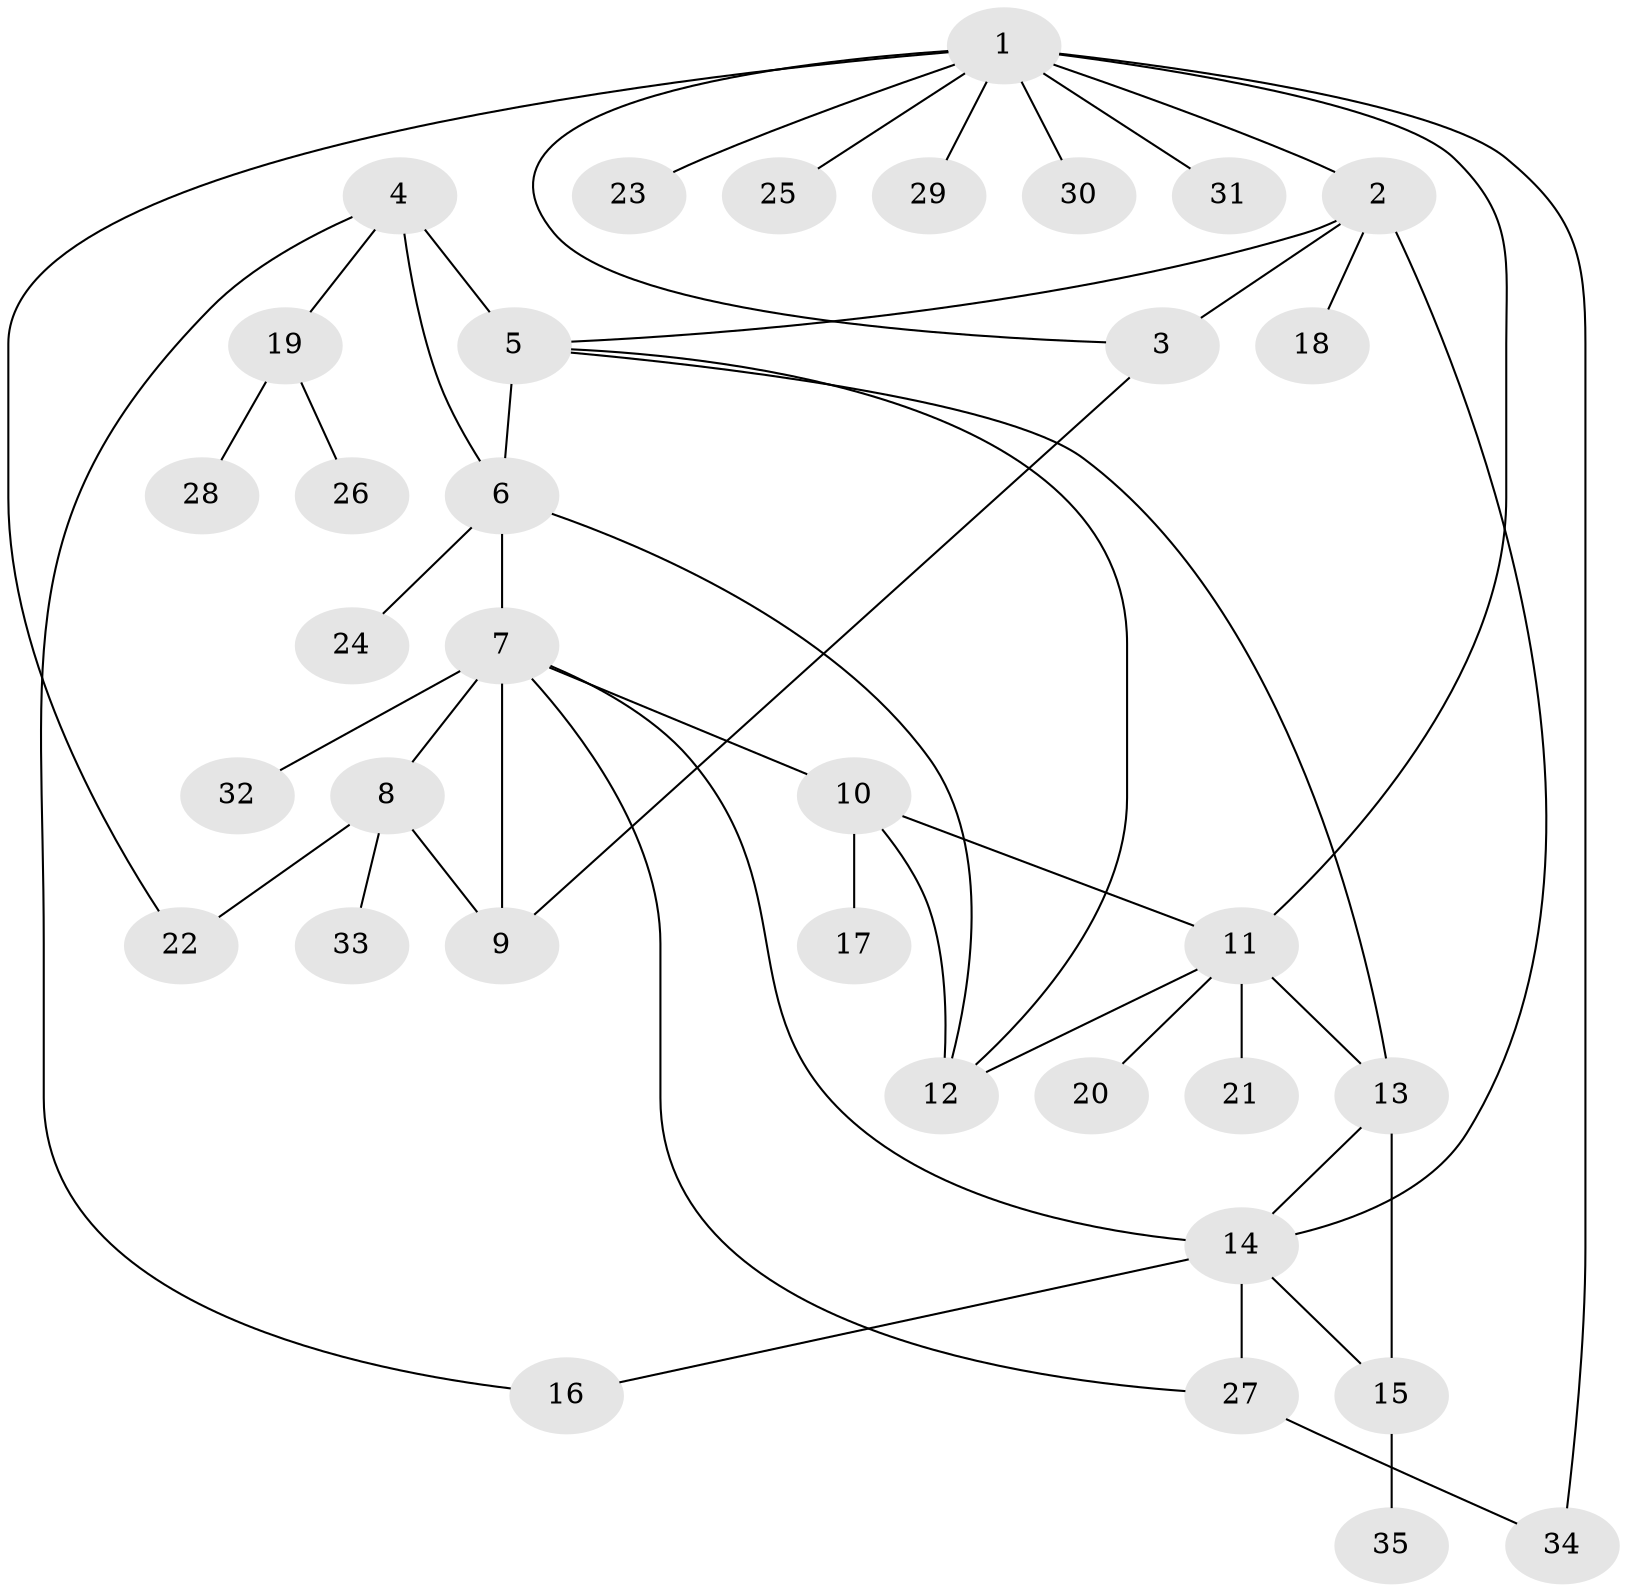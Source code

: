 // original degree distribution, {11: 0.029850746268656716, 8: 0.029850746268656716, 3: 0.08955223880597014, 4: 0.04477611940298507, 9: 0.029850746268656716, 6: 0.029850746268656716, 5: 0.029850746268656716, 1: 0.5970149253731343, 2: 0.11940298507462686}
// Generated by graph-tools (version 1.1) at 2025/37/03/09/25 02:37:41]
// undirected, 35 vertices, 50 edges
graph export_dot {
graph [start="1"]
  node [color=gray90,style=filled];
  1;
  2;
  3;
  4;
  5;
  6;
  7;
  8;
  9;
  10;
  11;
  12;
  13;
  14;
  15;
  16;
  17;
  18;
  19;
  20;
  21;
  22;
  23;
  24;
  25;
  26;
  27;
  28;
  29;
  30;
  31;
  32;
  33;
  34;
  35;
  1 -- 2 [weight=1.0];
  1 -- 3 [weight=1.0];
  1 -- 11 [weight=1.0];
  1 -- 22 [weight=1.0];
  1 -- 23 [weight=1.0];
  1 -- 25 [weight=1.0];
  1 -- 29 [weight=1.0];
  1 -- 30 [weight=1.0];
  1 -- 31 [weight=1.0];
  1 -- 34 [weight=1.0];
  2 -- 3 [weight=3.0];
  2 -- 5 [weight=1.0];
  2 -- 14 [weight=1.0];
  2 -- 18 [weight=1.0];
  3 -- 9 [weight=1.0];
  4 -- 5 [weight=4.0];
  4 -- 6 [weight=1.0];
  4 -- 16 [weight=1.0];
  4 -- 19 [weight=1.0];
  5 -- 6 [weight=1.0];
  5 -- 12 [weight=1.0];
  5 -- 13 [weight=1.0];
  6 -- 7 [weight=1.0];
  6 -- 12 [weight=1.0];
  6 -- 24 [weight=1.0];
  7 -- 8 [weight=1.0];
  7 -- 9 [weight=4.0];
  7 -- 10 [weight=1.0];
  7 -- 14 [weight=1.0];
  7 -- 27 [weight=1.0];
  7 -- 32 [weight=1.0];
  8 -- 9 [weight=1.0];
  8 -- 22 [weight=1.0];
  8 -- 33 [weight=1.0];
  10 -- 11 [weight=1.0];
  10 -- 12 [weight=1.0];
  10 -- 17 [weight=2.0];
  11 -- 12 [weight=1.0];
  11 -- 13 [weight=1.0];
  11 -- 20 [weight=1.0];
  11 -- 21 [weight=2.0];
  13 -- 14 [weight=1.0];
  13 -- 15 [weight=1.0];
  14 -- 15 [weight=1.0];
  14 -- 16 [weight=1.0];
  14 -- 27 [weight=3.0];
  15 -- 35 [weight=1.0];
  19 -- 26 [weight=1.0];
  19 -- 28 [weight=1.0];
  27 -- 34 [weight=1.0];
}
